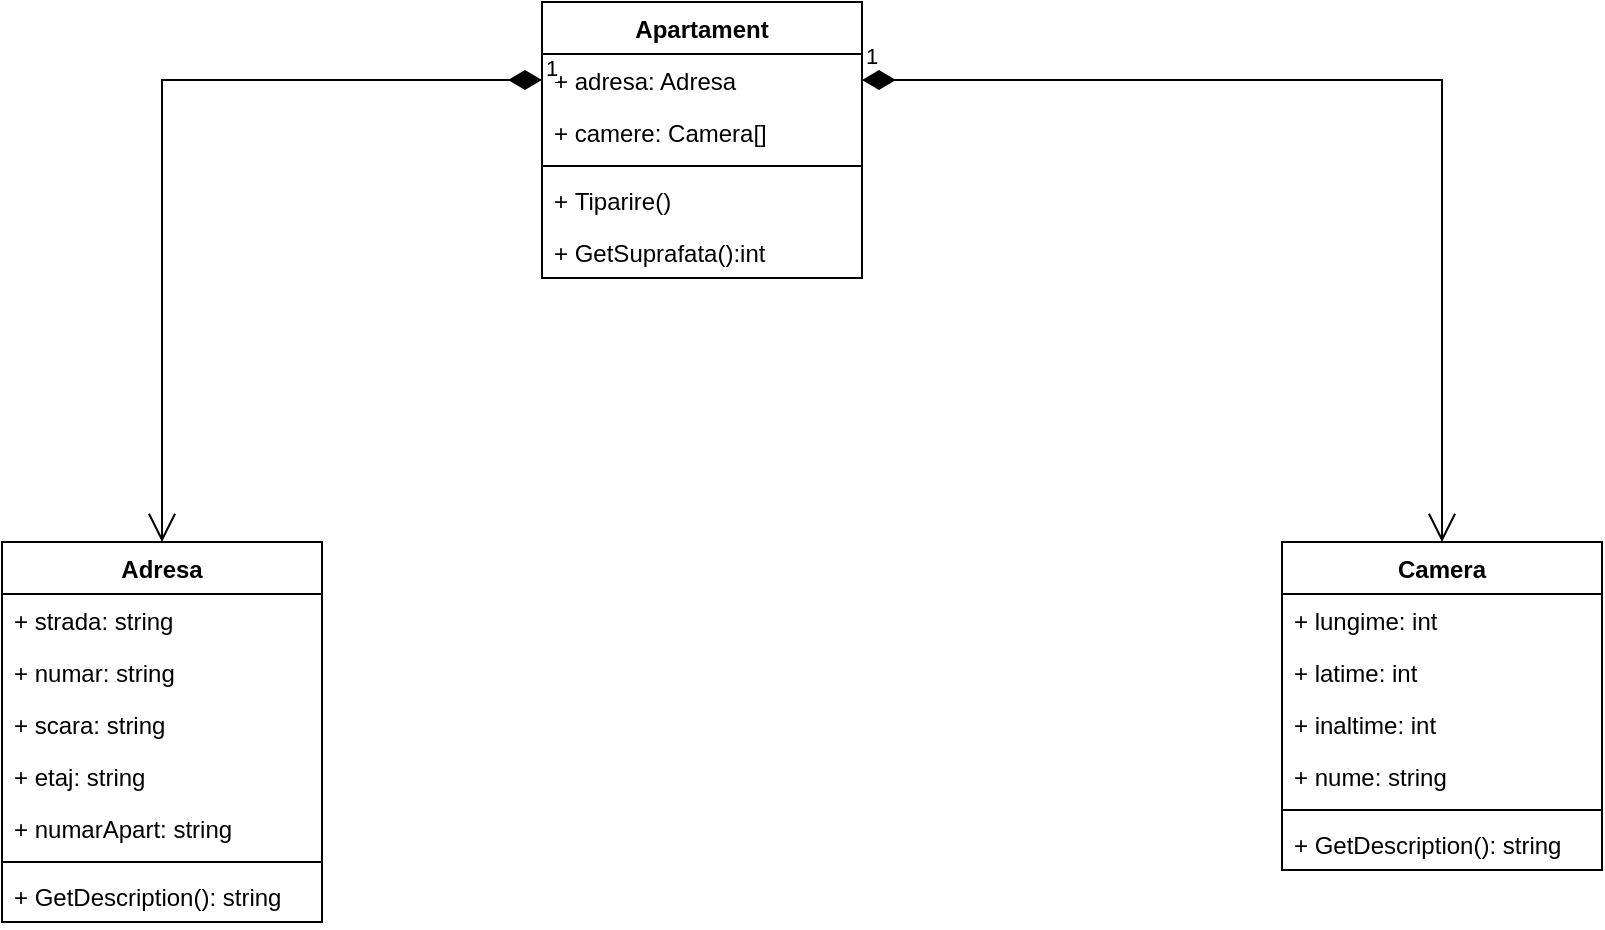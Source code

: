 <mxfile version="20.6.2" type="device"><diagram id="COUTINK-Cz3odai3ofWO" name="Page-1"><mxGraphModel dx="2062" dy="1212" grid="1" gridSize="10" guides="1" tooltips="1" connect="1" arrows="1" fold="1" page="1" pageScale="1" pageWidth="1169" pageHeight="827" math="0" shadow="0"><root><mxCell id="0"/><mxCell id="1" parent="0"/><mxCell id="Hx311UxoH_uXPsIbQnvB-1" value="Apartament" style="swimlane;fontStyle=1;align=center;verticalAlign=top;childLayout=stackLayout;horizontal=1;startSize=26;horizontalStack=0;resizeParent=1;resizeParentMax=0;resizeLast=0;collapsible=1;marginBottom=0;" vertex="1" parent="1"><mxGeometry x="390" y="170" width="160" height="138" as="geometry"/></mxCell><mxCell id="Hx311UxoH_uXPsIbQnvB-2" value="+ adresa: Adresa" style="text;strokeColor=none;fillColor=none;align=left;verticalAlign=top;spacingLeft=4;spacingRight=4;overflow=hidden;rotatable=0;points=[[0,0.5],[1,0.5]];portConstraint=eastwest;" vertex="1" parent="Hx311UxoH_uXPsIbQnvB-1"><mxGeometry y="26" width="160" height="26" as="geometry"/></mxCell><mxCell id="Hx311UxoH_uXPsIbQnvB-24" value="+ camere: Camera[]" style="text;strokeColor=none;fillColor=none;align=left;verticalAlign=top;spacingLeft=4;spacingRight=4;overflow=hidden;rotatable=0;points=[[0,0.5],[1,0.5]];portConstraint=eastwest;" vertex="1" parent="Hx311UxoH_uXPsIbQnvB-1"><mxGeometry y="52" width="160" height="26" as="geometry"/></mxCell><mxCell id="Hx311UxoH_uXPsIbQnvB-3" value="" style="line;strokeWidth=1;fillColor=none;align=left;verticalAlign=middle;spacingTop=-1;spacingLeft=3;spacingRight=3;rotatable=0;labelPosition=right;points=[];portConstraint=eastwest;strokeColor=inherit;" vertex="1" parent="Hx311UxoH_uXPsIbQnvB-1"><mxGeometry y="78" width="160" height="8" as="geometry"/></mxCell><mxCell id="Hx311UxoH_uXPsIbQnvB-4" value="+ Tiparire()" style="text;strokeColor=none;fillColor=none;align=left;verticalAlign=top;spacingLeft=4;spacingRight=4;overflow=hidden;rotatable=0;points=[[0,0.5],[1,0.5]];portConstraint=eastwest;" vertex="1" parent="Hx311UxoH_uXPsIbQnvB-1"><mxGeometry y="86" width="160" height="26" as="geometry"/></mxCell><mxCell id="Hx311UxoH_uXPsIbQnvB-23" value="+ GetSuprafata():int" style="text;strokeColor=none;fillColor=none;align=left;verticalAlign=top;spacingLeft=4;spacingRight=4;overflow=hidden;rotatable=0;points=[[0,0.5],[1,0.5]];portConstraint=eastwest;" vertex="1" parent="Hx311UxoH_uXPsIbQnvB-1"><mxGeometry y="112" width="160" height="26" as="geometry"/></mxCell><mxCell id="Hx311UxoH_uXPsIbQnvB-5" value="Adresa" style="swimlane;fontStyle=1;align=center;verticalAlign=top;childLayout=stackLayout;horizontal=1;startSize=26;horizontalStack=0;resizeParent=1;resizeParentMax=0;resizeLast=0;collapsible=1;marginBottom=0;" vertex="1" parent="1"><mxGeometry x="120" y="440" width="160" height="190" as="geometry"/></mxCell><mxCell id="Hx311UxoH_uXPsIbQnvB-6" value="+ strada: string" style="text;strokeColor=none;fillColor=none;align=left;verticalAlign=top;spacingLeft=4;spacingRight=4;overflow=hidden;rotatable=0;points=[[0,0.5],[1,0.5]];portConstraint=eastwest;" vertex="1" parent="Hx311UxoH_uXPsIbQnvB-5"><mxGeometry y="26" width="160" height="26" as="geometry"/></mxCell><mxCell id="Hx311UxoH_uXPsIbQnvB-13" value="+ numar: string" style="text;strokeColor=none;fillColor=none;align=left;verticalAlign=top;spacingLeft=4;spacingRight=4;overflow=hidden;rotatable=0;points=[[0,0.5],[1,0.5]];portConstraint=eastwest;" vertex="1" parent="Hx311UxoH_uXPsIbQnvB-5"><mxGeometry y="52" width="160" height="26" as="geometry"/></mxCell><mxCell id="Hx311UxoH_uXPsIbQnvB-14" value="+ scara: string" style="text;strokeColor=none;fillColor=none;align=left;verticalAlign=top;spacingLeft=4;spacingRight=4;overflow=hidden;rotatable=0;points=[[0,0.5],[1,0.5]];portConstraint=eastwest;" vertex="1" parent="Hx311UxoH_uXPsIbQnvB-5"><mxGeometry y="78" width="160" height="26" as="geometry"/></mxCell><mxCell id="Hx311UxoH_uXPsIbQnvB-15" value="+ etaj: string" style="text;strokeColor=none;fillColor=none;align=left;verticalAlign=top;spacingLeft=4;spacingRight=4;overflow=hidden;rotatable=0;points=[[0,0.5],[1,0.5]];portConstraint=eastwest;" vertex="1" parent="Hx311UxoH_uXPsIbQnvB-5"><mxGeometry y="104" width="160" height="26" as="geometry"/></mxCell><mxCell id="Hx311UxoH_uXPsIbQnvB-16" value="+ numarApart: string" style="text;strokeColor=none;fillColor=none;align=left;verticalAlign=top;spacingLeft=4;spacingRight=4;overflow=hidden;rotatable=0;points=[[0,0.5],[1,0.5]];portConstraint=eastwest;" vertex="1" parent="Hx311UxoH_uXPsIbQnvB-5"><mxGeometry y="130" width="160" height="26" as="geometry"/></mxCell><mxCell id="Hx311UxoH_uXPsIbQnvB-7" value="" style="line;strokeWidth=1;fillColor=none;align=left;verticalAlign=middle;spacingTop=-1;spacingLeft=3;spacingRight=3;rotatable=0;labelPosition=right;points=[];portConstraint=eastwest;strokeColor=inherit;" vertex="1" parent="Hx311UxoH_uXPsIbQnvB-5"><mxGeometry y="156" width="160" height="8" as="geometry"/></mxCell><mxCell id="Hx311UxoH_uXPsIbQnvB-8" value="+ GetDescription(): string" style="text;strokeColor=none;fillColor=none;align=left;verticalAlign=top;spacingLeft=4;spacingRight=4;overflow=hidden;rotatable=0;points=[[0,0.5],[1,0.5]];portConstraint=eastwest;" vertex="1" parent="Hx311UxoH_uXPsIbQnvB-5"><mxGeometry y="164" width="160" height="26" as="geometry"/></mxCell><mxCell id="Hx311UxoH_uXPsIbQnvB-9" value="Camera" style="swimlane;fontStyle=1;align=center;verticalAlign=top;childLayout=stackLayout;horizontal=1;startSize=26;horizontalStack=0;resizeParent=1;resizeParentMax=0;resizeLast=0;collapsible=1;marginBottom=0;" vertex="1" parent="1"><mxGeometry x="760" y="440" width="160" height="164" as="geometry"/></mxCell><mxCell id="Hx311UxoH_uXPsIbQnvB-10" value="+ lungime: int" style="text;strokeColor=none;fillColor=none;align=left;verticalAlign=top;spacingLeft=4;spacingRight=4;overflow=hidden;rotatable=0;points=[[0,0.5],[1,0.5]];portConstraint=eastwest;" vertex="1" parent="Hx311UxoH_uXPsIbQnvB-9"><mxGeometry y="26" width="160" height="26" as="geometry"/></mxCell><mxCell id="Hx311UxoH_uXPsIbQnvB-19" value="+ latime: int" style="text;strokeColor=none;fillColor=none;align=left;verticalAlign=top;spacingLeft=4;spacingRight=4;overflow=hidden;rotatable=0;points=[[0,0.5],[1,0.5]];portConstraint=eastwest;" vertex="1" parent="Hx311UxoH_uXPsIbQnvB-9"><mxGeometry y="52" width="160" height="26" as="geometry"/></mxCell><mxCell id="Hx311UxoH_uXPsIbQnvB-22" value="+ inaltime: int" style="text;strokeColor=none;fillColor=none;align=left;verticalAlign=top;spacingLeft=4;spacingRight=4;overflow=hidden;rotatable=0;points=[[0,0.5],[1,0.5]];portConstraint=eastwest;" vertex="1" parent="Hx311UxoH_uXPsIbQnvB-9"><mxGeometry y="78" width="160" height="26" as="geometry"/></mxCell><mxCell id="Hx311UxoH_uXPsIbQnvB-21" value="+ nume: string" style="text;strokeColor=none;fillColor=none;align=left;verticalAlign=top;spacingLeft=4;spacingRight=4;overflow=hidden;rotatable=0;points=[[0,0.5],[1,0.5]];portConstraint=eastwest;" vertex="1" parent="Hx311UxoH_uXPsIbQnvB-9"><mxGeometry y="104" width="160" height="26" as="geometry"/></mxCell><mxCell id="Hx311UxoH_uXPsIbQnvB-11" value="" style="line;strokeWidth=1;fillColor=none;align=left;verticalAlign=middle;spacingTop=-1;spacingLeft=3;spacingRight=3;rotatable=0;labelPosition=right;points=[];portConstraint=eastwest;strokeColor=inherit;" vertex="1" parent="Hx311UxoH_uXPsIbQnvB-9"><mxGeometry y="130" width="160" height="8" as="geometry"/></mxCell><mxCell id="Hx311UxoH_uXPsIbQnvB-12" value="+ GetDescription(): string" style="text;strokeColor=none;fillColor=none;align=left;verticalAlign=top;spacingLeft=4;spacingRight=4;overflow=hidden;rotatable=0;points=[[0,0.5],[1,0.5]];portConstraint=eastwest;" vertex="1" parent="Hx311UxoH_uXPsIbQnvB-9"><mxGeometry y="138" width="160" height="26" as="geometry"/></mxCell><mxCell id="Hx311UxoH_uXPsIbQnvB-17" value="1" style="endArrow=open;html=1;endSize=12;startArrow=diamondThin;startSize=14;startFill=1;edgeStyle=orthogonalEdgeStyle;align=left;verticalAlign=bottom;rounded=0;exitX=0;exitY=0.5;exitDx=0;exitDy=0;" edge="1" parent="1" source="Hx311UxoH_uXPsIbQnvB-2" target="Hx311UxoH_uXPsIbQnvB-5"><mxGeometry x="-1" y="3" relative="1" as="geometry"><mxPoint x="500" y="610" as="sourcePoint"/><mxPoint x="660" y="610" as="targetPoint"/></mxGeometry></mxCell><mxCell id="Hx311UxoH_uXPsIbQnvB-18" value="1" style="endArrow=open;html=1;endSize=12;startArrow=diamondThin;startSize=14;startFill=1;edgeStyle=orthogonalEdgeStyle;align=left;verticalAlign=bottom;rounded=0;exitX=1;exitY=0.5;exitDx=0;exitDy=0;" edge="1" parent="1" source="Hx311UxoH_uXPsIbQnvB-2" target="Hx311UxoH_uXPsIbQnvB-9"><mxGeometry x="-1" y="3" relative="1" as="geometry"><mxPoint x="510" y="620" as="sourcePoint"/><mxPoint x="670" y="620" as="targetPoint"/></mxGeometry></mxCell></root></mxGraphModel></diagram></mxfile>